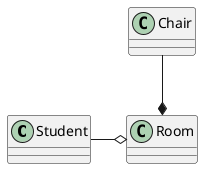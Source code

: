 ' 3.21 Changing arrows direction, PlantUML Language Reference Guide (V8037, p. 46)
@startuml
Student -o Room
Chair --* Room
@enduml
